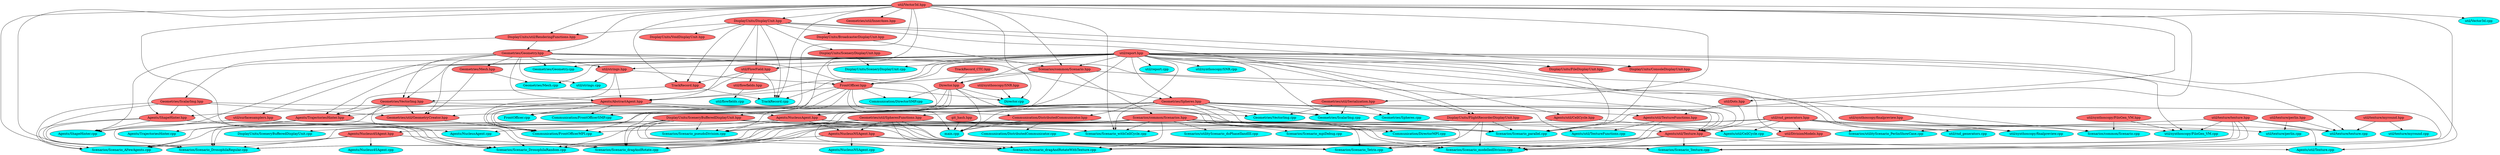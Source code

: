digraph G {
"Geometries/Geometry.hpp" [label="Geometries/Geometry.hpp", fillcolor=indianred1, style=filled, shape=oval];
"Agents/AbstractAgent.hpp" [label="Agents/AbstractAgent.hpp", fillcolor=indianred1, style=filled, shape=oval];
"util/strings.hpp" [label="util/strings.hpp", fillcolor=indianred1, style=filled, shape=oval];
"util/report.hpp" [label="util/report.hpp", fillcolor=indianred1, style=filled, shape=oval];
"DisplayUnits/DisplayUnit.hpp" [label="DisplayUnits/DisplayUnit.hpp", fillcolor=indianred1, style=filled, shape=oval];
"FrontOfficer.hpp" [label="FrontOfficer.hpp", fillcolor=indianred1, style=filled, shape=oval];
"util/Vector3d.hpp" [label="util/Vector3d.hpp", fillcolor=indianred1, style=filled, shape=oval];
"DisplayUnits/util/RenderingFunctions.hpp" [label="DisplayUnits/util/RenderingFunctions.hpp", fillcolor=indianred1, style=filled, shape=oval];
"Scenarios/common/Scenario.hpp" [label="Scenarios/common/Scenario.hpp", fillcolor=indianred1, style=filled, shape=oval];
"DisplayUnits/BroadcasterDisplayUnit.hpp" [label="DisplayUnits/BroadcasterDisplayUnit.hpp", fillcolor=indianred1, style=filled, shape=oval];
"Agents/Nucleus4SAgent.hpp" [label="Agents/Nucleus4SAgent.hpp", fillcolor=indianred1, style=filled, shape=oval];
"Agents/Nucleus4SAgent.cpp" [label="Agents/Nucleus4SAgent.cpp", fillcolor=cyan, style=filled, shape=oval];
"Agents/NucleusAgent.hpp" [label="Agents/NucleusAgent.hpp", fillcolor=indianred1, style=filled, shape=oval];
"Geometries/Spheres.hpp" [label="Geometries/Spheres.hpp", fillcolor=indianred1, style=filled, shape=oval];
"Agents/NucleusAgent.cpp" [label="Agents/NucleusAgent.cpp", fillcolor=cyan, style=filled, shape=oval];
"util/surfacesamplers.hpp" [label="util/surfacesamplers.hpp", fillcolor=indianred1, style=filled, shape=oval];
"Agents/NucleusNSAgent.hpp" [label="Agents/NucleusNSAgent.hpp", fillcolor=indianred1, style=filled, shape=oval];
"Agents/NucleusNSAgent.cpp" [label="Agents/NucleusNSAgent.cpp", fillcolor=cyan, style=filled, shape=oval];
"Geometries/util/SpheresFunctions.hpp" [label="Geometries/util/SpheresFunctions.hpp", fillcolor=indianred1, style=filled, shape=oval];
"Agents/ShapeHinter.cpp" [label="Agents/ShapeHinter.cpp", fillcolor=cyan, style=filled, shape=oval];
"Agents/ShapeHinter.hpp" [label="Agents/ShapeHinter.hpp", fillcolor=indianred1, style=filled, shape=oval];
"Geometries/ScalarImg.hpp" [label="Geometries/ScalarImg.hpp", fillcolor=indianred1, style=filled, shape=oval];
"Agents/TrajectoriesHinter.hpp" [label="Agents/TrajectoriesHinter.hpp", fillcolor=indianred1, style=filled, shape=oval];
"Agents/TrajectoriesHinter.cpp" [label="Agents/TrajectoriesHinter.cpp", fillcolor=cyan, style=filled, shape=oval];
"Geometries/VectorImg.hpp" [label="Geometries/VectorImg.hpp", fillcolor=indianred1, style=filled, shape=oval];
"TrackRecord.hpp" [label="TrackRecord.hpp", fillcolor=indianred1, style=filled, shape=oval];
"util/FlowField.hpp" [label="util/FlowField.hpp", fillcolor=indianred1, style=filled, shape=oval];
"util/rnd_generators.hpp" [label="util/rnd_generators.hpp", fillcolor=indianred1, style=filled, shape=oval];
"Agents/util/CellCycle.cpp" [label="Agents/util/CellCycle.cpp", fillcolor=cyan, style=filled, shape=oval];
"Agents/util/CellCycle.hpp" [label="Agents/util/CellCycle.hpp", fillcolor=indianred1, style=filled, shape=oval];
"Agents/util/Texture.hpp" [label="Agents/util/Texture.hpp", fillcolor=indianred1, style=filled, shape=oval];
"Agents/util/Texture.cpp" [label="Agents/util/Texture.cpp", fillcolor=cyan, style=filled, shape=oval];
"util/texture/texture.hpp" [label="util/texture/texture.hpp", fillcolor=indianred1, style=filled, shape=oval];
"util/Dots.hpp" [label="util/Dots.hpp", fillcolor=indianred1, style=filled, shape=oval];
"Agents/util/TextureFunctions.hpp" [label="Agents/util/TextureFunctions.hpp", fillcolor=indianred1, style=filled, shape=oval];
"Agents/util/TextureFunctions.cpp" [label="Agents/util/TextureFunctions.cpp", fillcolor=cyan, style=filled, shape=oval];
"Director.hpp" [label="Director.hpp", fillcolor=indianred1, style=filled, shape=oval];
"Communication/DirectorMPI.cpp" [label="Communication/DirectorMPI.cpp", fillcolor=cyan, style=filled, shape=oval];
"Communication/DistributedCommunicator.hpp" [label="Communication/DistributedCommunicator.hpp", fillcolor=indianred1, style=filled, shape=oval];
"TrackRecord_CTC.hpp" [label="TrackRecord_CTC.hpp", fillcolor=indianred1, style=filled, shape=oval];
"Communication/DirectorSMP.cpp" [label="Communication/DirectorSMP.cpp", fillcolor=cyan, style=filled, shape=oval];
"Communication/DistributedCommunicator.cpp" [label="Communication/DistributedCommunicator.cpp", fillcolor=cyan, style=filled, shape=oval];
"Communication/FrontOfficerMPI.cpp" [label="Communication/FrontOfficerMPI.cpp", fillcolor=cyan, style=filled, shape=oval];
"Geometries/util/GeometryCreator.hpp" [label="Geometries/util/GeometryCreator.hpp", fillcolor=indianred1, style=filled, shape=oval];
"Geometries/Mesh.hpp" [label="Geometries/Mesh.hpp", fillcolor=indianred1, style=filled, shape=oval];
"Communication/FrontOfficerSMP.cpp" [label="Communication/FrontOfficerSMP.cpp", fillcolor=cyan, style=filled, shape=oval];
"Director.cpp" [label="Director.cpp", fillcolor=cyan, style=filled, shape=oval];
"util/synthoscopy/SNR.hpp" [label="util/synthoscopy/SNR.hpp", fillcolor=indianred1, style=filled, shape=oval];
"DisplayUnits/ConsoleDisplayUnit.hpp" [label="DisplayUnits/ConsoleDisplayUnit.hpp", fillcolor=indianred1, style=filled, shape=oval];
"DisplayUnits/FileDisplayUnit.hpp" [label="DisplayUnits/FileDisplayUnit.hpp", fillcolor=indianred1, style=filled, shape=oval];
"DisplayUnits/FlightRecorderDisplayUnit.hpp" [label="DisplayUnits/FlightRecorderDisplayUnit.hpp", fillcolor=indianred1, style=filled, shape=oval];
"DisplayUnits/SceneryBufferedDisplayUnit.hpp" [label="DisplayUnits/SceneryBufferedDisplayUnit.hpp", fillcolor=indianred1, style=filled, shape=oval];
"DisplayUnits/SceneryBufferedDisplayUnit.cpp" [label="DisplayUnits/SceneryBufferedDisplayUnit.cpp", fillcolor=cyan, style=filled, shape=oval];
"DisplayUnits/SceneryDisplayUnit.hpp" [label="DisplayUnits/SceneryDisplayUnit.hpp", fillcolor=indianred1, style=filled, shape=oval];
"DisplayUnits/SceneryDisplayUnit.cpp" [label="DisplayUnits/SceneryDisplayUnit.cpp", fillcolor=cyan, style=filled, shape=oval];
"DisplayUnits/VoidDisplayUnit.hpp" [label="DisplayUnits/VoidDisplayUnit.hpp", fillcolor=indianred1, style=filled, shape=oval];
"FrontOfficer.cpp" [label="FrontOfficer.cpp", fillcolor=cyan, style=filled, shape=oval];
"Geometries/Geometry.cpp" [label="Geometries/Geometry.cpp", fillcolor=cyan, style=filled, shape=oval];
"Geometries/Mesh.cpp" [label="Geometries/Mesh.cpp", fillcolor=cyan, style=filled, shape=oval];
"Geometries/ScalarImg.cpp" [label="Geometries/ScalarImg.cpp", fillcolor=cyan, style=filled, shape=oval];
"Geometries/util/Serialization.hpp" [label="Geometries/util/Serialization.hpp", fillcolor=indianred1, style=filled, shape=oval];
"Geometries/Spheres.cpp" [label="Geometries/Spheres.cpp", fillcolor=cyan, style=filled, shape=oval];
"Geometries/util/InnerAxes.hpp" [label="Geometries/util/InnerAxes.hpp", fillcolor=indianred1, style=filled, shape=oval];
"Geometries/VectorImg.cpp" [label="Geometries/VectorImg.cpp", fillcolor=cyan, style=filled, shape=oval];
"main.cpp" [label="main.cpp", fillcolor=cyan, style=filled, shape=oval];
"Scenarios/common/Scenarios.hpp" [label="Scenarios/common/Scenarios.hpp", fillcolor=indianred1, style=filled, shape=oval];
"git_hash.hpp" [label="git_hash.hpp", fillcolor=indianred1, style=filled, shape=oval];
"util/synthoscopy/finalpreview.hpp" [label="util/synthoscopy/finalpreview.hpp", fillcolor=indianred1, style=filled, shape=oval];
"Scenarios/common/Scenario.cpp" [label="Scenarios/common/Scenario.cpp", fillcolor=cyan, style=filled, shape=oval];
"util/synthoscopy/FiloGen_VM.hpp" [label="util/synthoscopy/FiloGen_VM.hpp", fillcolor=indianred1, style=filled, shape=oval];
"Scenarios/Scenario_AFewAgents.cpp" [label="Scenarios/Scenario_AFewAgents.cpp", fillcolor=cyan, style=filled, shape=oval];
"Scenarios/Scenario_dragAndRotate.cpp" [label="Scenarios/Scenario_dragAndRotate.cpp", fillcolor=cyan, style=filled, shape=oval];
"Scenarios/Scenario_dragAndRotateWithTexture.cpp" [label="Scenarios/Scenario_dragAndRotateWithTexture.cpp", fillcolor=cyan, style=filled, shape=oval];
"Scenarios/Scenario_DrosophilaRandom.cpp" [label="Scenarios/Scenario_DrosophilaRandom.cpp", fillcolor=cyan, style=filled, shape=oval];
"Scenarios/Scenario_DrosophilaRegular.cpp" [label="Scenarios/Scenario_DrosophilaRegular.cpp", fillcolor=cyan, style=filled, shape=oval];
"Scenarios/Scenario_modelledDivision.cpp" [label="Scenarios/Scenario_modelledDivision.cpp", fillcolor=cyan, style=filled, shape=oval];
"util/DivisionModels.hpp" [label="util/DivisionModels.hpp", fillcolor=indianred1, style=filled, shape=oval];
"Scenarios/Scenario_mpiDebug.cpp" [label="Scenarios/Scenario_mpiDebug.cpp", fillcolor=cyan, style=filled, shape=oval];
"Scenarios/Scenario_parallel.cpp" [label="Scenarios/Scenario_parallel.cpp", fillcolor=cyan, style=filled, shape=oval];
"Scenarios/Scenario_pseudoDivision.cpp" [label="Scenarios/Scenario_pseudoDivision.cpp", fillcolor=cyan, style=filled, shape=oval];
"Scenarios/Scenario_Tetris.cpp" [label="Scenarios/Scenario_Tetris.cpp", fillcolor=cyan, style=filled, shape=oval];
"Scenarios/Scenario_Texture.cpp" [label="Scenarios/Scenario_Texture.cpp", fillcolor=cyan, style=filled, shape=oval];
"Scenarios/Scenario_withCellCycle.cpp" [label="Scenarios/Scenario_withCellCycle.cpp", fillcolor=cyan, style=filled, shape=oval];
"Scenarios/utilityScenario_doPhaseIIandIII.cpp" [label="Scenarios/utilityScenario_doPhaseIIandIII.cpp", fillcolor=cyan, style=filled, shape=oval];
"Scenarios/utilityScenario_PerlinShowCase.cpp" [label="Scenarios/utilityScenario_PerlinShowCase.cpp", fillcolor=cyan, style=filled, shape=oval];
"TrackRecord.cpp" [label="TrackRecord.cpp", fillcolor=cyan, style=filled, shape=oval];
"util/flowfields.hpp" [label="util/flowfields.hpp", fillcolor=indianred1, style=filled, shape=oval];
"util/flowfields.cpp" [label="util/flowfields.cpp", fillcolor=cyan, style=filled, shape=oval];
"util/report.cpp" [label="util/report.cpp", fillcolor=cyan, style=filled, shape=oval];
"util/rnd_generators.cpp" [label="util/rnd_generators.cpp", fillcolor=cyan, style=filled, shape=oval];
"util/strings.cpp" [label="util/strings.cpp", fillcolor=cyan, style=filled, shape=oval];
"util/synthoscopy/FiloGen_VM.cpp" [label="util/synthoscopy/FiloGen_VM.cpp", fillcolor=cyan, style=filled, shape=oval];
"util/synthoscopy/finalpreview.cpp" [label="util/synthoscopy/finalpreview.cpp", fillcolor=cyan, style=filled, shape=oval];
"util/synthoscopy/SNR.cpp" [label="util/synthoscopy/SNR.cpp", fillcolor=cyan, style=filled, shape=oval];
"util/texture/myround.hpp" [label="util/texture/myround.hpp", fillcolor=indianred1, style=filled, shape=oval];
"util/texture/myround.cpp" [label="util/texture/myround.cpp", fillcolor=cyan, style=filled, shape=oval];
"util/texture/perlin.hpp" [label="util/texture/perlin.hpp", fillcolor=indianred1, style=filled, shape=oval];
"util/texture/perlin.cpp" [label="util/texture/perlin.cpp", fillcolor=cyan, style=filled, shape=oval];
"util/texture/texture.cpp" [label="util/texture/texture.cpp", fillcolor=cyan, style=filled, shape=oval];
"util/Vector3d.cpp" [label="util/Vector3d.cpp", fillcolor=cyan, style=filled, shape=oval];
"Geometries/Geometry.hpp" -> "Agents/util/Texture.hpp";
"Geometries/Geometry.hpp" -> "Agents/AbstractAgent.hpp";
"Geometries/Geometry.hpp" -> "util/strings.hpp";
"Geometries/Geometry.hpp" -> "Geometries/Geometry.cpp";
"Geometries/Geometry.hpp" -> "Geometries/ScalarImg.hpp";
"Geometries/Geometry.hpp" -> "Geometries/Spheres.hpp";
"Geometries/Geometry.hpp" -> "Geometries/VectorImg.hpp";
"Geometries/Geometry.hpp" -> "Geometries/util/GeometryCreator.hpp";
"Geometries/Geometry.hpp" -> "util/strings.cpp";
"Geometries/Geometry.hpp" -> "FrontOfficer.hpp";
"Geometries/Geometry.hpp" -> "util/surfacesamplers.hpp";
"Geometries/Geometry.hpp" -> "Geometries/Mesh.hpp";
"Agents/AbstractAgent.hpp" -> "Agents/TrajectoriesHinter.hpp";
"Agents/AbstractAgent.hpp" -> "Agents/NucleusAgent.hpp";
"Agents/AbstractAgent.hpp" -> "Communication/DistributedCommunicator.hpp";
"Agents/AbstractAgent.hpp" -> "Communication/FrontOfficerMPI.cpp";
"Agents/AbstractAgent.hpp" -> "Communication/FrontOfficerSMP.cpp";
"Agents/AbstractAgent.hpp" -> "FrontOfficer.cpp";
"Agents/AbstractAgent.hpp" -> "Scenarios/Scenario_parallel.cpp";
"Agents/AbstractAgent.hpp" -> "Agents/ShapeHinter.hpp";
"util/strings.hpp" -> "util/strings.cpp";
"util/strings.hpp" -> "FrontOfficer.hpp";
"util/strings.hpp" -> "Agents/AbstractAgent.hpp";
"util/strings.hpp" -> "Communication/FrontOfficerMPI.cpp";
"util/report.hpp" -> "util/FlowField.hpp";
"util/report.hpp" -> "util/synthoscopy/SNR.cpp";
"util/report.hpp" -> "Agents/TrajectoriesHinter.hpp";
"util/report.hpp" -> "Agents/ShapeHinter.cpp";
"util/report.hpp" -> "Geometries/VectorImg.hpp";
"util/report.hpp" -> "Communication/DistributedCommunicator.hpp";
"util/report.hpp" -> "Agents/ShapeHinter.hpp";
"util/report.hpp" -> "TrackRecord.cpp";
"util/report.hpp" -> "DisplayUnits/SceneryDisplayUnit.cpp";
"util/report.hpp" -> "Agents/util/CellCycle.hpp";
"util/report.hpp" -> "util/DivisionModels.hpp";
"util/report.hpp" -> "DisplayUnits/FileDisplayUnit.hpp";
"util/report.hpp" -> "util/synthoscopy/FiloGen_VM.cpp";
"util/report.hpp" -> "util/rnd_generators.cpp";
"util/report.hpp" -> "util/strings.hpp";
"util/report.hpp" -> "Director.hpp";
"util/report.hpp" -> "Scenarios/common/Scenario.hpp";
"util/report.hpp" -> "util/report.cpp";
"util/report.hpp" -> "Geometries/ScalarImg.cpp";
"util/report.hpp" -> "FrontOfficer.hpp";
"util/report.hpp" -> "DisplayUnits/FlightRecorderDisplayUnit.hpp";
"util/report.hpp" -> "Agents/util/Texture.cpp";
"util/report.hpp" -> "DisplayUnits/ConsoleDisplayUnit.hpp";
"util/report.hpp" -> "util/texture/texture.cpp";
"util/report.hpp" -> "Agents/util/Texture.hpp";
"util/report.hpp" -> "Agents/AbstractAgent.hpp";
"util/report.hpp" -> "Geometries/Geometry.cpp";
"util/report.hpp" -> "Geometries/Spheres.hpp";
"util/report.hpp" -> "Agents/NucleusAgent.hpp";
"util/report.hpp" -> "util/synthoscopy/finalpreview.cpp";
"util/report.hpp" -> "Geometries/Mesh.cpp";
"DisplayUnits/DisplayUnit.hpp" -> "util/FlowField.hpp";
"DisplayUnits/DisplayUnit.hpp" -> "DisplayUnits/FileDisplayUnit.hpp";
"DisplayUnits/DisplayUnit.hpp" -> "DisplayUnits/BroadcasterDisplayUnit.hpp";
"DisplayUnits/DisplayUnit.hpp" -> "Agents/AbstractAgent.hpp";
"DisplayUnits/DisplayUnit.hpp" -> "TrackRecord.hpp";
"DisplayUnits/DisplayUnit.hpp" -> "DisplayUnits/util/RenderingFunctions.hpp";
"DisplayUnits/DisplayUnit.hpp" -> "TrackRecord.cpp";
"DisplayUnits/DisplayUnit.hpp" -> "DisplayUnits/VoidDisplayUnit.hpp";
"DisplayUnits/DisplayUnit.hpp" -> "DisplayUnits/FlightRecorderDisplayUnit.hpp";
"DisplayUnits/DisplayUnit.hpp" -> "DisplayUnits/SceneryDisplayUnit.hpp";
"DisplayUnits/DisplayUnit.hpp" -> "DisplayUnits/ConsoleDisplayUnit.hpp";
"FrontOfficer.hpp" -> "main.cpp";
"FrontOfficer.hpp" -> "Agents/AbstractAgent.hpp";
"FrontOfficer.hpp" -> "Director.cpp";
"FrontOfficer.hpp" -> "Communication/FrontOfficerSMP.cpp";
"FrontOfficer.hpp" -> "Communication/FrontOfficerMPI.cpp";
"FrontOfficer.hpp" -> "Communication/DirectorMPI.cpp";
"FrontOfficer.hpp" -> "Communication/DirectorSMP.cpp";
"FrontOfficer.hpp" -> "FrontOfficer.cpp";
"util/Vector3d.hpp" -> "util/Dots.hpp";
"util/Vector3d.hpp" -> "Scenarios/Scenario_pseudoDivision.cpp";
"util/Vector3d.hpp" -> "Director.cpp";
"util/Vector3d.hpp" -> "Scenarios/Scenario_Texture.cpp";
"util/Vector3d.hpp" -> "Scenarios/Scenario_parallel.cpp";
"util/Vector3d.hpp" -> "Geometries/Geometry.hpp";
"util/Vector3d.hpp" -> "Geometries/util/Serialization.hpp";
"util/Vector3d.hpp" -> "Scenarios/Scenario_AFewAgents.cpp";
"util/Vector3d.hpp" -> "Scenarios/Scenario_DrosophilaRandom.cpp";
"util/Vector3d.hpp" -> "Scenarios/Scenario_dragAndRotate.cpp";
"util/Vector3d.hpp" -> "TrackRecord.cpp";
"util/Vector3d.hpp" -> "Geometries/util/InnerAxes.hpp";
"util/Vector3d.hpp" -> "TrackRecord.hpp";
"util/Vector3d.hpp" -> "DisplayUnits/util/RenderingFunctions.hpp";
"util/Vector3d.hpp" -> "Scenarios/common/Scenario.hpp";
"util/Vector3d.hpp" -> "DisplayUnits/DisplayUnit.hpp";
"util/Vector3d.hpp" -> "Scenarios/Scenario_withCellCycle.cpp";
"util/Vector3d.hpp" -> "util/Vector3d.cpp";
"util/Vector3d.hpp" -> "Scenarios/Scenario_DrosophilaRegular.cpp";
"DisplayUnits/util/RenderingFunctions.hpp" -> "Geometries/Geometry.hpp";
"DisplayUnits/util/RenderingFunctions.hpp" -> "Agents/ShapeHinter.cpp";
"Scenarios/common/Scenario.hpp" -> "Scenarios/common/Scenario.cpp";
"Scenarios/common/Scenario.hpp" -> "main.cpp";
"Scenarios/common/Scenario.hpp" -> "Director.hpp";
"Scenarios/common/Scenario.hpp" -> "FrontOfficer.hpp";
"Scenarios/common/Scenario.hpp" -> "Scenarios/common/Scenarios.hpp";
"DisplayUnits/BroadcasterDisplayUnit.hpp" -> "Scenarios/common/Scenario.hpp";
"Agents/Nucleus4SAgent.hpp" -> "Scenarios/Scenario_DrosophilaRegular.cpp";
"Agents/Nucleus4SAgent.hpp" -> "Scenarios/Scenario_AFewAgents.cpp";
"Agents/Nucleus4SAgent.hpp" -> "Scenarios/Scenario_dragAndRotate.cpp";
"Agents/Nucleus4SAgent.hpp" -> "Agents/Nucleus4SAgent.cpp";
"Agents/NucleusAgent.hpp" -> "Scenarios/Scenario_pseudoDivision.cpp";
"Agents/NucleusAgent.hpp" -> "Scenarios/Scenario_Texture.cpp";
"Agents/NucleusAgent.hpp" -> "Scenarios/Scenario_withCellCycle.cpp";
"Agents/NucleusAgent.hpp" -> "Agents/Nucleus4SAgent.hpp";
"Agents/NucleusAgent.hpp" -> "Agents/NucleusAgent.cpp";
"Agents/NucleusAgent.hpp" -> "Agents/NucleusNSAgent.hpp";
"Geometries/Spheres.hpp" -> "Agents/util/Texture.hpp";
"Geometries/Spheres.hpp" -> "Agents/util/TextureFunctions.hpp";
"Geometries/Spheres.hpp" -> "Geometries/VectorImg.cpp";
"Geometries/Spheres.hpp" -> "Scenarios/Scenario_AFewAgents.cpp";
"Geometries/Spheres.hpp" -> "Scenarios/Scenario_pseudoDivision.cpp";
"Geometries/Spheres.hpp" -> "Scenarios/Scenario_dragAndRotate.cpp";
"Geometries/Spheres.hpp" -> "Agents/NucleusAgent.hpp";
"Geometries/Spheres.hpp" -> "Geometries/ScalarImg.cpp";
"Geometries/Spheres.hpp" -> "Scenarios/Scenario_modelledDivision.cpp";
"Geometries/Spheres.hpp" -> "Scenarios/Scenario_Texture.cpp";
"Geometries/Spheres.hpp" -> "Geometries/util/GeometryCreator.hpp";
"Geometries/Spheres.hpp" -> "Scenarios/Scenario_withCellCycle.cpp";
"Geometries/Spheres.hpp" -> "Agents/util/TextureFunctions.cpp";
"Geometries/Spheres.hpp" -> "Scenarios/Scenario_parallel.cpp";
"Geometries/Spheres.hpp" -> "Scenarios/Scenario_Tetris.cpp";
"Geometries/Spheres.hpp" -> "Geometries/util/SpheresFunctions.hpp";
"Geometries/Spheres.hpp" -> "Scenarios/Scenario_dragAndRotateWithTexture.cpp";
"Geometries/Spheres.hpp" -> "Geometries/Spheres.cpp";
"util/surfacesamplers.hpp" -> "Agents/NucleusAgent.cpp";
"util/surfacesamplers.hpp" -> "Agents/ShapeHinter.cpp";
"Agents/NucleusNSAgent.hpp" -> "Scenarios/Scenario_DrosophilaRandom.cpp";
"Agents/NucleusNSAgent.hpp" -> "Scenarios/Scenario_modelledDivision.cpp";
"Agents/NucleusNSAgent.hpp" -> "Agents/NucleusNSAgent.cpp";
"Agents/NucleusNSAgent.hpp" -> "Scenarios/Scenario_Tetris.cpp";
"Agents/NucleusNSAgent.hpp" -> "Scenarios/Scenario_dragAndRotateWithTexture.cpp";
"Geometries/util/SpheresFunctions.hpp" -> "Agents/util/Texture.hpp";
"Geometries/util/SpheresFunctions.hpp" -> "Scenarios/Scenario_DrosophilaRandom.cpp";
"Geometries/util/SpheresFunctions.hpp" -> "Scenarios/Scenario_modelledDivision.cpp";
"Geometries/util/SpheresFunctions.hpp" -> "Scenarios/Scenario_dragAndRotateWithTexture.cpp";
"Geometries/util/SpheresFunctions.hpp" -> "Scenarios/Scenario_Tetris.cpp";
"Geometries/util/SpheresFunctions.hpp" -> "Scenarios/Scenario_DrosophilaRegular.cpp";
"Geometries/util/SpheresFunctions.hpp" -> "Agents/NucleusNSAgent.hpp";
"Agents/ShapeHinter.hpp" -> "Scenarios/Scenario_DrosophilaRegular.cpp";
"Agents/ShapeHinter.hpp" -> "Scenarios/Scenario_AFewAgents.cpp";
"Agents/ShapeHinter.hpp" -> "Agents/ShapeHinter.cpp";
"Agents/ShapeHinter.hpp" -> "Scenarios/Scenario_DrosophilaRandom.cpp";
"Geometries/ScalarImg.hpp" -> "Scenarios/Scenario_AFewAgents.cpp";
"Geometries/ScalarImg.hpp" -> "Scenarios/Scenario_DrosophilaRandom.cpp";
"Geometries/ScalarImg.hpp" -> "Geometries/ScalarImg.cpp";
"Geometries/ScalarImg.hpp" -> "Geometries/util/GeometryCreator.hpp";
"Geometries/ScalarImg.hpp" -> "Agents/ShapeHinter.hpp";
"Geometries/ScalarImg.hpp" -> "Scenarios/Scenario_DrosophilaRegular.cpp";
"Agents/TrajectoriesHinter.hpp" -> "Scenarios/Scenario_DrosophilaRegular.cpp";
"Agents/TrajectoriesHinter.hpp" -> "Scenarios/Scenario_DrosophilaRandom.cpp";
"Agents/TrajectoriesHinter.hpp" -> "Agents/TrajectoriesHinter.cpp";
"Geometries/VectorImg.hpp" -> "Agents/TrajectoriesHinter.hpp";
"Geometries/VectorImg.hpp" -> "Geometries/VectorImg.cpp";
"Geometries/VectorImg.hpp" -> "Scenarios/Scenario_DrosophilaRandom.cpp";
"Geometries/VectorImg.hpp" -> "Geometries/util/GeometryCreator.hpp";
"Geometries/VectorImg.hpp" -> "Scenarios/Scenario_DrosophilaRegular.cpp";
"TrackRecord.hpp" -> "Agents/TrajectoriesHinter.hpp";
"TrackRecord.hpp" -> "TrackRecord.cpp";
"util/FlowField.hpp" -> "util/flowfields.hpp";
"util/FlowField.hpp" -> "Geometries/VectorImg.hpp";
"util/FlowField.hpp" -> "TrackRecord.hpp";
"util/FlowField.hpp" -> "TrackRecord.cpp";
"util/rnd_generators.hpp" -> "util/synthoscopy/FiloGen_VM.cpp";
"util/rnd_generators.hpp" -> "Agents/util/Texture.hpp";
"util/rnd_generators.hpp" -> "util/rnd_generators.cpp";
"util/rnd_generators.hpp" -> "Agents/util/CellCycle.cpp";
"util/rnd_generators.hpp" -> "Scenarios/Scenario_DrosophilaRandom.cpp";
"util/rnd_generators.hpp" -> "util/synthoscopy/finalpreview.cpp";
"util/rnd_generators.hpp" -> "Scenarios/Scenario_parallel.cpp";
"util/rnd_generators.hpp" -> "util/texture/perlin.cpp";
"util/rnd_generators.hpp" -> "util/DivisionModels.hpp";
"util/rnd_generators.hpp" -> "util/texture/texture.cpp";
"Agents/util/CellCycle.hpp" -> "Agents/util/CellCycle.cpp";
"Agents/util/CellCycle.hpp" -> "Scenarios/Scenario_withCellCycle.cpp";
"Agents/util/Texture.hpp" -> "Scenarios/Scenario_modelledDivision.cpp";
"Agents/util/Texture.hpp" -> "Scenarios/Scenario_Texture.cpp";
"Agents/util/Texture.hpp" -> "Scenarios/Scenario_Tetris.cpp";
"Agents/util/Texture.hpp" -> "Agents/util/Texture.cpp";
"Agents/util/Texture.hpp" -> "Scenarios/Scenario_dragAndRotateWithTexture.cpp";
"util/texture/texture.hpp" -> "util/synthoscopy/FiloGen_VM.cpp";
"util/texture/texture.hpp" -> "Scenarios/utilityScenario_PerlinShowCase.cpp";
"util/texture/texture.hpp" -> "Scenarios/Scenario_modelledDivision.cpp";
"util/texture/texture.hpp" -> "Scenarios/Scenario_Texture.cpp";
"util/texture/texture.hpp" -> "Scenarios/Scenario_Tetris.cpp";
"util/texture/texture.hpp" -> "Agents/util/Texture.cpp";
"util/texture/texture.hpp" -> "util/texture/texture.cpp";
"util/Dots.hpp" -> "Agents/util/Texture.hpp";
"util/Dots.hpp" -> "Agents/util/TextureFunctions.hpp";
"Agents/util/TextureFunctions.hpp" -> "Agents/util/TextureFunctions.cpp";
"Agents/util/TextureFunctions.hpp" -> "Scenarios/Scenario_dragAndRotateWithTexture.cpp";
"Director.hpp" -> "main.cpp";
"Director.hpp" -> "Director.cpp";
"Director.hpp" -> "Communication/FrontOfficerSMP.cpp";
"Director.hpp" -> "Communication/FrontOfficerMPI.cpp";
"Director.hpp" -> "Communication/DirectorMPI.cpp";
"Director.hpp" -> "Communication/DirectorSMP.cpp";
"Director.hpp" -> "FrontOfficer.cpp";
"Communication/DistributedCommunicator.hpp" -> "Communication/DirectorMPI.cpp";
"Communication/DistributedCommunicator.hpp" -> "main.cpp";
"Communication/DistributedCommunicator.hpp" -> "Communication/FrontOfficerMPI.cpp";
"Communication/DistributedCommunicator.hpp" -> "Communication/DistributedCommunicator.cpp";
"TrackRecord_CTC.hpp" -> "Director.hpp";
"Geometries/util/GeometryCreator.hpp" -> "Communication/FrontOfficerMPI.cpp";
"Geometries/Mesh.hpp" -> "Geometries/util/GeometryCreator.hpp";
"Geometries/Mesh.hpp" -> "Geometries/Mesh.cpp";
"util/synthoscopy/SNR.hpp" -> "Director.cpp";
"DisplayUnits/ConsoleDisplayUnit.hpp" -> "Scenarios/Scenario_parallel.cpp";
"DisplayUnits/FileDisplayUnit.hpp" -> "Scenarios/Scenario_parallel.cpp";
"DisplayUnits/FlightRecorderDisplayUnit.hpp" -> "Scenarios/Scenario_DrosophilaRandom.cpp";
"DisplayUnits/FlightRecorderDisplayUnit.hpp" -> "Scenarios/Scenario_dragAndRotate.cpp";
"DisplayUnits/FlightRecorderDisplayUnit.hpp" -> "Scenarios/Scenario_modelledDivision.cpp";
"DisplayUnits/FlightRecorderDisplayUnit.hpp" -> "Scenarios/Scenario_parallel.cpp";
"DisplayUnits/FlightRecorderDisplayUnit.hpp" -> "Scenarios/Scenario_dragAndRotateWithTexture.cpp";
"DisplayUnits/SceneryBufferedDisplayUnit.hpp" -> "Scenarios/Scenario_pseudoDivision.cpp";
"DisplayUnits/SceneryBufferedDisplayUnit.hpp" -> "Scenarios/Scenario_AFewAgents.cpp";
"DisplayUnits/SceneryBufferedDisplayUnit.hpp" -> "Scenarios/Scenario_DrosophilaRandom.cpp";
"DisplayUnits/SceneryBufferedDisplayUnit.hpp" -> "Scenarios/Scenario_dragAndRotate.cpp";
"DisplayUnits/SceneryBufferedDisplayUnit.hpp" -> "Scenarios/Scenario_modelledDivision.cpp";
"DisplayUnits/SceneryBufferedDisplayUnit.hpp" -> "Scenarios/Scenario_Texture.cpp";
"DisplayUnits/SceneryBufferedDisplayUnit.hpp" -> "Scenarios/Scenario_withCellCycle.cpp";
"DisplayUnits/SceneryBufferedDisplayUnit.hpp" -> "Scenarios/Scenario_Tetris.cpp";
"DisplayUnits/SceneryBufferedDisplayUnit.hpp" -> "Scenarios/Scenario_parallel.cpp";
"DisplayUnits/SceneryBufferedDisplayUnit.hpp" -> "DisplayUnits/SceneryBufferedDisplayUnit.cpp";
"DisplayUnits/SceneryBufferedDisplayUnit.hpp" -> "Scenarios/Scenario_DrosophilaRegular.cpp";
"DisplayUnits/SceneryBufferedDisplayUnit.hpp" -> "Scenarios/Scenario_dragAndRotateWithTexture.cpp";
"DisplayUnits/SceneryDisplayUnit.hpp" -> "DisplayUnits/SceneryDisplayUnit.cpp";
"DisplayUnits/SceneryDisplayUnit.hpp" -> "DisplayUnits/SceneryBufferedDisplayUnit.hpp";
"Geometries/util/Serialization.hpp" -> "Geometries/VectorImg.cpp";
"Geometries/util/Serialization.hpp" -> "Geometries/ScalarImg.cpp";
"Geometries/util/Serialization.hpp" -> "Geometries/Spheres.cpp";
"Scenarios/common/Scenarios.hpp" -> "main.cpp";
"Scenarios/common/Scenarios.hpp" -> "Scenarios/utilityScenario_PerlinShowCase.cpp";
"Scenarios/common/Scenarios.hpp" -> "Scenarios/Scenario_pseudoDivision.cpp";
"Scenarios/common/Scenarios.hpp" -> "Scenarios/Scenario_AFewAgents.cpp";
"Scenarios/common/Scenarios.hpp" -> "Scenarios/Scenario_DrosophilaRandom.cpp";
"Scenarios/common/Scenarios.hpp" -> "Scenarios/Scenario_dragAndRotate.cpp";
"Scenarios/common/Scenarios.hpp" -> "Scenarios/Scenario_modelledDivision.cpp";
"Scenarios/common/Scenarios.hpp" -> "Scenarios/Scenario_Texture.cpp";
"Scenarios/common/Scenarios.hpp" -> "Scenarios/Scenario_withCellCycle.cpp";
"Scenarios/common/Scenarios.hpp" -> "Scenarios/Scenario_mpiDebug.cpp";
"Scenarios/common/Scenarios.hpp" -> "Scenarios/Scenario_Tetris.cpp";
"Scenarios/common/Scenarios.hpp" -> "Scenarios/Scenario_parallel.cpp";
"Scenarios/common/Scenarios.hpp" -> "Scenarios/Scenario_DrosophilaRegular.cpp";
"Scenarios/common/Scenarios.hpp" -> "Scenarios/utilityScenario_doPhaseIIandIII.cpp";
"Scenarios/common/Scenarios.hpp" -> "Scenarios/Scenario_dragAndRotateWithTexture.cpp";
"git_hash.hpp" -> "main.cpp";
"util/synthoscopy/finalpreview.hpp" -> "Scenarios/common/Scenario.cpp";
"util/synthoscopy/finalpreview.hpp" -> "util/synthoscopy/finalpreview.cpp";
"util/synthoscopy/FiloGen_VM.hpp" -> "util/synthoscopy/FiloGen_VM.cpp";
"util/synthoscopy/FiloGen_VM.hpp" -> "Scenarios/common/Scenario.cpp";
"util/DivisionModels.hpp" -> "Scenarios/Scenario_modelledDivision.cpp";
"util/flowfields.hpp" -> "util/flowfields.cpp";
"util/texture/myround.hpp" -> "util/texture/myround.cpp";
"util/texture/myround.hpp" -> "util/texture/texture.cpp";
"util/texture/perlin.hpp" -> "util/texture/perlin.cpp";
"util/texture/perlin.hpp" -> "util/texture/texture.cpp";
}
